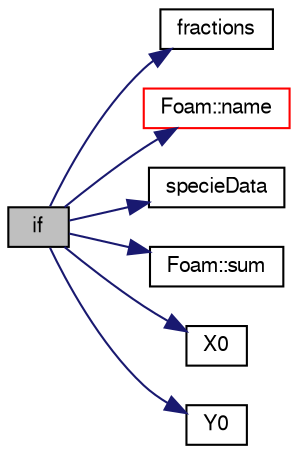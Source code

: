 digraph "if"
{
  bgcolor="transparent";
  edge [fontname="FreeSans",fontsize="10",labelfontname="FreeSans",labelfontsize="10"];
  node [fontname="FreeSans",fontsize="10",shape=record];
  rankdir="LR";
  Node1 [label="if",height=0.2,width=0.4,color="black", fillcolor="grey75", style="filled" fontcolor="black"];
  Node1 -> Node2 [color="midnightblue",fontsize="10",style="solid",fontname="FreeSans"];
  Node2 [label="fractions",height=0.2,width=0.4,color="black",URL="$a02895.html#a3f7c7fa01540614a9ccdb6e41a11f2b1"];
  Node1 -> Node3 [color="midnightblue",fontsize="10",style="solid",fontname="FreeSans"];
  Node3 [label="Foam::name",height=0.2,width=0.4,color="red",URL="$a10237.html#adcb0df2bd4953cb6bb390272d8263c3a",tooltip="Return a string representation of a complex. "];
  Node1 -> Node4 [color="midnightblue",fontsize="10",style="solid",fontname="FreeSans"];
  Node4 [label="specieData",height=0.2,width=0.4,color="black",URL="$a02895.html#a57e598bc6ff6209513f9a5a501cf7746"];
  Node1 -> Node5 [color="midnightblue",fontsize="10",style="solid",fontname="FreeSans"];
  Node5 [label="Foam::sum",height=0.2,width=0.4,color="black",URL="$a10237.html#a3d8733143aad0e03b300186ab4bef137"];
  Node1 -> Node6 [color="midnightblue",fontsize="10",style="solid",fontname="FreeSans"];
  Node6 [label="X0",height=0.2,width=0.4,color="black",URL="$a02895.html#abd8f7f6773b396c200c6633258dc9333"];
  Node1 -> Node7 [color="midnightblue",fontsize="10",style="solid",fontname="FreeSans"];
  Node7 [label="Y0",height=0.2,width=0.4,color="black",URL="$a02895.html#afcc40fd28ff89183f2bf06a6608709ae"];
}
